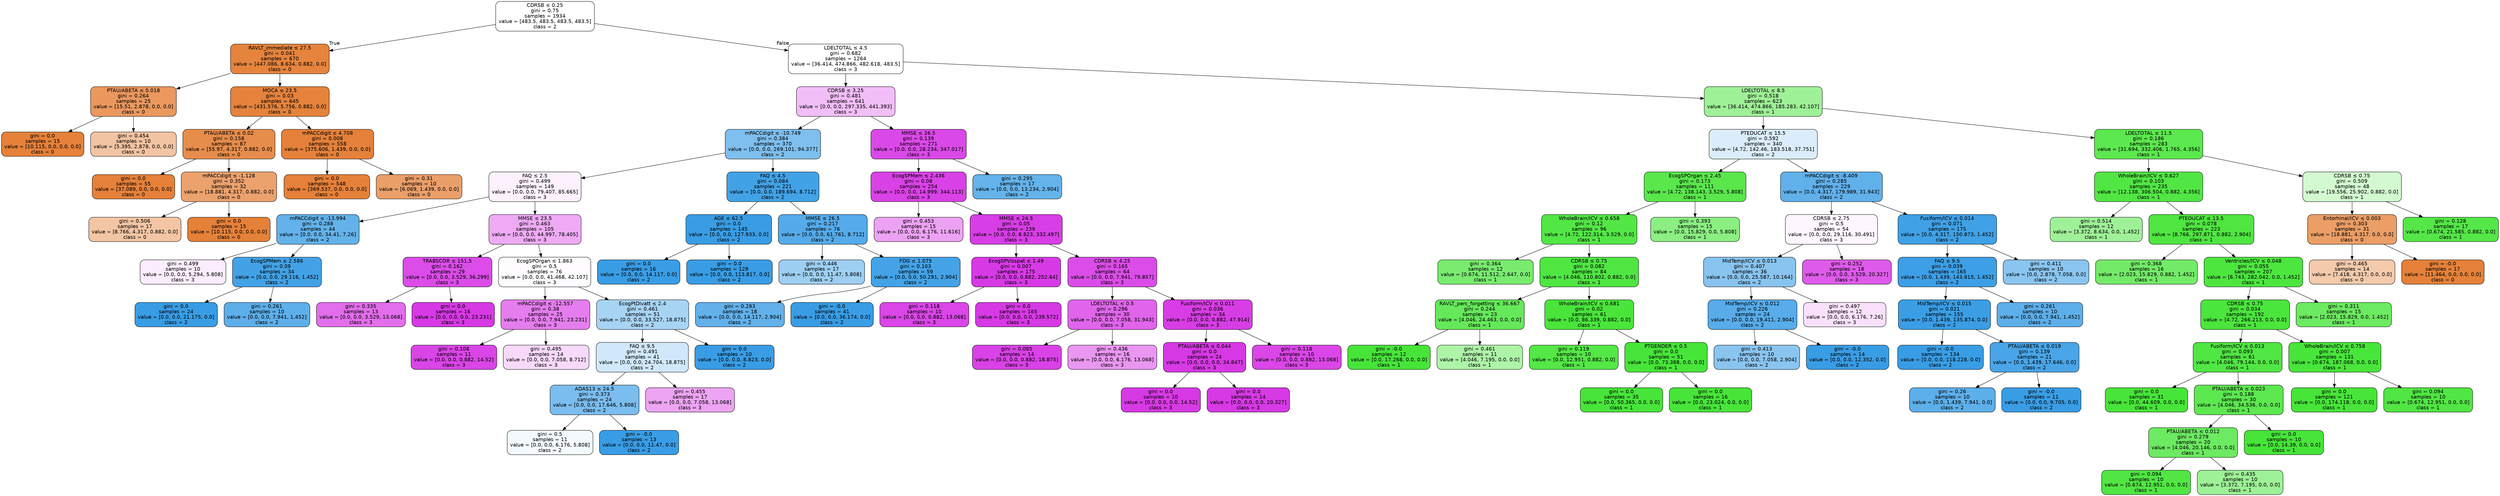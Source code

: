 digraph Tree {
node [shape=box, style="filled, rounded", color="black", fontname="helvetica"] ;
edge [fontname="helvetica"] ;
0 [label=<CDRSB &le; 0.25<br/>gini = 0.75<br/>samples = 1934<br/>value = [483.5, 483.5, 483.5, 483.5]<br/>class = 2>, fillcolor="#ffffff"] ;
1 [label=<RAVLT_immediate &le; 27.5<br/>gini = 0.041<br/>samples = 670<br/>value = [447.086, 8.634, 0.882, 0.0]<br/>class = 0>, fillcolor="#e6843d"] ;
0 -> 1 [labeldistance=2.5, labelangle=45, headlabel="True"] ;
2 [label=<PTAU/ABETA &le; 0.018<br/>gini = 0.264<br/>samples = 25<br/>value = [15.51, 2.878, 0.0, 0.0]<br/>class = 0>, fillcolor="#ea985e"] ;
1 -> 2 ;
3 [label=<gini = 0.0<br/>samples = 15<br/>value = [10.115, 0.0, 0.0, 0.0]<br/>class = 0>, fillcolor="#e58139"] ;
2 -> 3 ;
4 [label=<gini = 0.454<br/>samples = 10<br/>value = [5.395, 2.878, 0.0, 0.0]<br/>class = 0>, fillcolor="#f3c4a3"] ;
2 -> 4 ;
5 [label=<MOCA &le; 23.5<br/>gini = 0.03<br/>samples = 645<br/>value = [431.576, 5.756, 0.882, 0.0]<br/>class = 0>, fillcolor="#e5833c"] ;
1 -> 5 ;
6 [label=<PTAU/ABETA &le; 0.02<br/>gini = 0.158<br/>samples = 87<br/>value = [55.97, 4.317, 0.882, 0.0]<br/>class = 0>, fillcolor="#e78d4b"] ;
5 -> 6 ;
7 [label=<gini = 0.0<br/>samples = 55<br/>value = [37.089, 0.0, 0.0, 0.0]<br/>class = 0>, fillcolor="#e58139"] ;
6 -> 7 ;
8 [label=<mPACCdigit &le; -1.128<br/>gini = 0.352<br/>samples = 32<br/>value = [18.881, 4.317, 0.882, 0.0]<br/>class = 0>, fillcolor="#eca26d"] ;
6 -> 8 ;
9 [label=<gini = 0.506<br/>samples = 17<br/>value = [8.766, 4.317, 0.882, 0.0]<br/>class = 0>, fillcolor="#f3c5a4"] ;
8 -> 9 ;
10 [label=<gini = 0.0<br/>samples = 15<br/>value = [10.115, 0.0, 0.0, 0.0]<br/>class = 0>, fillcolor="#e58139"] ;
8 -> 10 ;
11 [label=<mPACCdigit &le; 4.708<br/>gini = 0.008<br/>samples = 558<br/>value = [375.606, 1.439, 0.0, 0.0]<br/>class = 0>, fillcolor="#e5813a"] ;
5 -> 11 ;
12 [label=<gini = 0.0<br/>samples = 548<br/>value = [369.537, 0.0, 0.0, 0.0]<br/>class = 0>, fillcolor="#e58139"] ;
11 -> 12 ;
13 [label=<gini = 0.31<br/>samples = 10<br/>value = [6.069, 1.439, 0.0, 0.0]<br/>class = 0>, fillcolor="#eb9f68"] ;
11 -> 13 ;
14 [label=<LDELTOTAL &le; 4.5<br/>gini = 0.682<br/>samples = 1264<br/>value = [36.414, 474.866, 482.618, 483.5]<br/>class = 3>, fillcolor="#ffffff"] ;
0 -> 14 [labeldistance=2.5, labelangle=-45, headlabel="False"] ;
15 [label=<CDRSB &le; 3.25<br/>gini = 0.481<br/>samples = 641<br/>value = [0.0, 0.0, 297.335, 441.393]<br/>class = 3>, fillcolor="#f2bef7"] ;
14 -> 15 ;
16 [label=<mPACCdigit &le; -10.749<br/>gini = 0.384<br/>samples = 370<br/>value = [0.0, 0.0, 269.101, 94.377]<br/>class = 2>, fillcolor="#7ebfee"] ;
15 -> 16 ;
17 [label=<FAQ &le; 2.5<br/>gini = 0.499<br/>samples = 149<br/>value = [0.0, 0.0, 79.407, 85.665]<br/>class = 3>, fillcolor="#fcf1fd"] ;
16 -> 17 ;
18 [label=<mPACCdigit &le; -13.994<br/>gini = 0.288<br/>samples = 44<br/>value = [0.0, 0.0, 34.41, 7.26]<br/>class = 2>, fillcolor="#63b2ea"] ;
17 -> 18 ;
19 [label=<gini = 0.499<br/>samples = 10<br/>value = [0.0, 0.0, 5.294, 5.808]<br/>class = 3>, fillcolor="#fbedfd"] ;
18 -> 19 ;
20 [label=<EcogSPMem &le; 2.586<br/>gini = 0.09<br/>samples = 34<br/>value = [0.0, 0.0, 29.116, 1.452]<br/>class = 2>, fillcolor="#43a2e6"] ;
18 -> 20 ;
21 [label=<gini = 0.0<br/>samples = 24<br/>value = [0.0, 0.0, 21.175, 0.0]<br/>class = 2>, fillcolor="#399de5"] ;
20 -> 21 ;
22 [label=<gini = 0.261<br/>samples = 10<br/>value = [0.0, 0.0, 7.941, 1.452]<br/>class = 2>, fillcolor="#5dafea"] ;
20 -> 22 ;
23 [label=<MMSE &le; 23.5<br/>gini = 0.463<br/>samples = 105<br/>value = [0.0, 0.0, 44.997, 78.405]<br/>class = 3>, fillcolor="#eeabf4"] ;
17 -> 23 ;
24 [label=<TRABSCOR &le; 151.5<br/>gini = 0.162<br/>samples = 29<br/>value = [0.0, 0.0, 3.529, 36.299]<br/>class = 3>, fillcolor="#db4ce8"] ;
23 -> 24 ;
25 [label=<gini = 0.335<br/>samples = 13<br/>value = [0.0, 0.0, 3.529, 13.068]<br/>class = 3>, fillcolor="#e26eec"] ;
24 -> 25 ;
26 [label=<gini = 0.0<br/>samples = 16<br/>value = [0.0, 0.0, 0.0, 23.231]<br/>class = 3>, fillcolor="#d739e5"] ;
24 -> 26 ;
27 [label=<EcogSPOrgan &le; 1.863<br/>gini = 0.5<br/>samples = 76<br/>value = [0.0, 0.0, 41.468, 42.107]<br/>class = 3>, fillcolor="#fefcff"] ;
23 -> 27 ;
28 [label=<mPACCdigit &le; -12.557<br/>gini = 0.38<br/>samples = 25<br/>value = [0.0, 0.0, 7.941, 23.231]<br/>class = 3>, fillcolor="#e57dee"] ;
27 -> 28 ;
29 [label=<gini = 0.108<br/>samples = 11<br/>value = [0.0, 0.0, 0.882, 14.52]<br/>class = 3>, fillcolor="#d945e7"] ;
28 -> 29 ;
30 [label=<gini = 0.495<br/>samples = 14<br/>value = [0.0, 0.0, 7.058, 8.712]<br/>class = 3>, fillcolor="#f7d9fa"] ;
28 -> 30 ;
31 [label=<EcogPtDivatt &le; 2.4<br/>gini = 0.461<br/>samples = 51<br/>value = [0.0, 0.0, 33.527, 18.875]<br/>class = 2>, fillcolor="#a8d4f4"] ;
27 -> 31 ;
32 [label=<FAQ &le; 9.5<br/>gini = 0.491<br/>samples = 41<br/>value = [0.0, 0.0, 24.704, 18.875]<br/>class = 2>, fillcolor="#d0e8f9"] ;
31 -> 32 ;
33 [label=<ADAS13 &le; 24.5<br/>gini = 0.373<br/>samples = 24<br/>value = [0.0, 0.0, 17.646, 5.808]<br/>class = 2>, fillcolor="#7abdee"] ;
32 -> 33 ;
34 [label=<gini = 0.5<br/>samples = 11<br/>value = [0.0, 0.0, 6.176, 5.808]<br/>class = 2>, fillcolor="#f3f9fd"] ;
33 -> 34 ;
35 [label=<gini = -0.0<br/>samples = 13<br/>value = [0.0, 0.0, 11.47, 0.0]<br/>class = 2>, fillcolor="#399de5"] ;
33 -> 35 ;
36 [label=<gini = 0.455<br/>samples = 17<br/>value = [0.0, 0.0, 7.058, 13.068]<br/>class = 3>, fillcolor="#eda4f3"] ;
32 -> 36 ;
37 [label=<gini = 0.0<br/>samples = 10<br/>value = [0.0, 0.0, 8.823, 0.0]<br/>class = 2>, fillcolor="#399de5"] ;
31 -> 37 ;
38 [label=<FAQ &le; 4.5<br/>gini = 0.084<br/>samples = 221<br/>value = [0.0, 0.0, 189.694, 8.712]<br/>class = 2>, fillcolor="#42a2e6"] ;
16 -> 38 ;
39 [label=<AGE &le; 62.5<br/>gini = 0.0<br/>samples = 145<br/>value = [0.0, 0.0, 127.933, 0.0]<br/>class = 2>, fillcolor="#399de5"] ;
38 -> 39 ;
40 [label=<gini = 0.0<br/>samples = 16<br/>value = [0.0, 0.0, 14.117, 0.0]<br/>class = 2>, fillcolor="#399de5"] ;
39 -> 40 ;
41 [label=<gini = 0.0<br/>samples = 129<br/>value = [0.0, 0.0, 113.817, 0.0]<br/>class = 2>, fillcolor="#399de5"] ;
39 -> 41 ;
42 [label=<MMSE &le; 26.5<br/>gini = 0.217<br/>samples = 76<br/>value = [0.0, 0.0, 61.761, 8.712]<br/>class = 2>, fillcolor="#55abe9"] ;
38 -> 42 ;
43 [label=<gini = 0.446<br/>samples = 17<br/>value = [0.0, 0.0, 11.47, 5.808]<br/>class = 2>, fillcolor="#9dcff2"] ;
42 -> 43 ;
44 [label=<FDG &le; 1.075<br/>gini = 0.103<br/>samples = 59<br/>value = [0.0, 0.0, 50.291, 2.904]<br/>class = 2>, fillcolor="#44a3e7"] ;
42 -> 44 ;
45 [label=<gini = 0.283<br/>samples = 18<br/>value = [0.0, 0.0, 14.117, 2.904]<br/>class = 2>, fillcolor="#62b1ea"] ;
44 -> 45 ;
46 [label=<gini = -0.0<br/>samples = 41<br/>value = [0.0, 0.0, 36.174, 0.0]<br/>class = 2>, fillcolor="#399de5"] ;
44 -> 46 ;
47 [label=<MMSE &le; 26.5<br/>gini = 0.139<br/>samples = 271<br/>value = [0.0, 0.0, 28.234, 347.017]<br/>class = 3>, fillcolor="#da49e7"] ;
15 -> 47 ;
48 [label=<EcogSPMem &le; 2.436<br/>gini = 0.08<br/>samples = 254<br/>value = [0.0, 0.0, 14.999, 344.113]<br/>class = 3>, fillcolor="#d942e6"] ;
47 -> 48 ;
49 [label=<gini = 0.453<br/>samples = 15<br/>value = [0.0, 0.0, 6.176, 11.616]<br/>class = 3>, fillcolor="#eca2f3"] ;
48 -> 49 ;
50 [label=<MMSE &le; 24.5<br/>gini = 0.05<br/>samples = 239<br/>value = [0.0, 0.0, 8.823, 332.497]<br/>class = 3>, fillcolor="#d83ee6"] ;
48 -> 50 ;
51 [label=<EcogSPVisspat &le; 1.49<br/>gini = 0.007<br/>samples = 175<br/>value = [0.0, 0.0, 0.882, 252.64]<br/>class = 3>, fillcolor="#d73ae5"] ;
50 -> 51 ;
52 [label=<gini = 0.118<br/>samples = 10<br/>value = [0.0, 0.0, 0.882, 13.068]<br/>class = 3>, fillcolor="#da46e7"] ;
51 -> 52 ;
53 [label=<gini = 0.0<br/>samples = 165<br/>value = [0.0, 0.0, 0.0, 239.572]<br/>class = 3>, fillcolor="#d739e5"] ;
51 -> 53 ;
54 [label=<CDRSB &le; 4.25<br/>gini = 0.165<br/>samples = 64<br/>value = [0.0, 0.0, 7.941, 79.857]<br/>class = 3>, fillcolor="#db4de8"] ;
50 -> 54 ;
55 [label=<LDELTOTAL &le; 0.5<br/>gini = 0.296<br/>samples = 30<br/>value = [0.0, 0.0, 7.058, 31.943]<br/>class = 3>, fillcolor="#e065eb"] ;
54 -> 55 ;
56 [label=<gini = 0.085<br/>samples = 14<br/>value = [0.0, 0.0, 0.882, 18.875]<br/>class = 3>, fillcolor="#d942e6"] ;
55 -> 56 ;
57 [label=<gini = 0.436<br/>samples = 16<br/>value = [0.0, 0.0, 6.176, 13.068]<br/>class = 3>, fillcolor="#ea97f1"] ;
55 -> 57 ;
58 [label=<Fusiform/ICV &le; 0.011<br/>gini = 0.036<br/>samples = 34<br/>value = [0.0, 0.0, 0.882, 47.914]<br/>class = 3>, fillcolor="#d83de5"] ;
54 -> 58 ;
59 [label=<PTAU/ABETA &le; 0.044<br/>gini = 0.0<br/>samples = 24<br/>value = [0.0, 0.0, 0.0, 34.847]<br/>class = 3>, fillcolor="#d739e5"] ;
58 -> 59 ;
60 [label=<gini = 0.0<br/>samples = 10<br/>value = [0.0, 0.0, 0.0, 14.52]<br/>class = 3>, fillcolor="#d739e5"] ;
59 -> 60 ;
61 [label=<gini = 0.0<br/>samples = 14<br/>value = [0.0, 0.0, 0.0, 20.327]<br/>class = 3>, fillcolor="#d739e5"] ;
59 -> 61 ;
62 [label=<gini = 0.118<br/>samples = 10<br/>value = [0.0, 0.0, 0.882, 13.068]<br/>class = 3>, fillcolor="#da46e7"] ;
58 -> 62 ;
63 [label=<gini = 0.295<br/>samples = 17<br/>value = [0.0, 0.0, 13.234, 2.904]<br/>class = 2>, fillcolor="#64b3eb"] ;
47 -> 63 ;
64 [label=<LDELTOTAL &le; 8.5<br/>gini = 0.518<br/>samples = 623<br/>value = [36.414, 474.866, 185.283, 42.107]<br/>class = 1>, fillcolor="#9ff197"] ;
14 -> 64 ;
65 [label=<PTEDUCAT &le; 15.5<br/>gini = 0.592<br/>samples = 340<br/>value = [4.72, 142.46, 183.518, 37.751]<br/>class = 2>, fillcolor="#dbedfa"] ;
64 -> 65 ;
66 [label=<EcogSPOrgan &le; 2.45<br/>gini = 0.173<br/>samples = 111<br/>value = [4.72, 138.143, 3.529, 5.808]<br/>class = 1>, fillcolor="#59e74c"] ;
65 -> 66 ;
67 [label=<WholeBrain/ICV &le; 0.658<br/>gini = 0.12<br/>samples = 96<br/>value = [4.72, 122.314, 3.529, 0.0]<br/>class = 1>, fillcolor="#53e746"] ;
66 -> 67 ;
68 [label=<gini = 0.364<br/>samples = 12<br/>value = [0.674, 11.512, 2.647, 0.0]<br/>class = 1>, fillcolor="#79ec6f"] ;
67 -> 68 ;
69 [label=<CDRSB &le; 0.75<br/>gini = 0.082<br/>samples = 84<br/>value = [4.046, 110.802, 0.882, 0.0]<br/>class = 1>, fillcolor="#4fe642"] ;
67 -> 69 ;
70 [label=<RAVLT_perc_forgetting &le; 36.667<br/>gini = 0.244<br/>samples = 23<br/>value = [4.046, 24.463, 0.0, 0.0]<br/>class = 1>, fillcolor="#65e95a"] ;
69 -> 70 ;
71 [label=<gini = -0.0<br/>samples = 12<br/>value = [0.0, 17.268, 0.0, 0.0]<br/>class = 1>, fillcolor="#47e539"] ;
70 -> 71 ;
72 [label=<gini = 0.461<br/>samples = 11<br/>value = [4.046, 7.195, 0.0, 0.0]<br/>class = 1>, fillcolor="#aef4a8"] ;
70 -> 72 ;
73 [label=<WholeBrain/ICV &le; 0.681<br/>gini = 0.02<br/>samples = 61<br/>value = [0.0, 86.339, 0.882, 0.0]<br/>class = 1>, fillcolor="#49e53b"] ;
69 -> 73 ;
74 [label=<gini = 0.119<br/>samples = 10<br/>value = [0.0, 12.951, 0.882, 0.0]<br/>class = 1>, fillcolor="#54e746"] ;
73 -> 74 ;
75 [label=<PTGENDER &le; 0.5<br/>gini = 0.0<br/>samples = 51<br/>value = [0.0, 73.388, 0.0, 0.0]<br/>class = 1>, fillcolor="#47e539"] ;
73 -> 75 ;
76 [label=<gini = 0.0<br/>samples = 35<br/>value = [0.0, 50.365, 0.0, 0.0]<br/>class = 1>, fillcolor="#47e539"] ;
75 -> 76 ;
77 [label=<gini = 0.0<br/>samples = 16<br/>value = [0.0, 23.024, 0.0, 0.0]<br/>class = 1>, fillcolor="#47e539"] ;
75 -> 77 ;
78 [label=<gini = 0.393<br/>samples = 15<br/>value = [0.0, 15.829, 0.0, 5.808]<br/>class = 1>, fillcolor="#8bef82"] ;
66 -> 78 ;
79 [label=<mPACCdigit &le; -8.409<br/>gini = 0.285<br/>samples = 229<br/>value = [0.0, 4.317, 179.989, 31.943]<br/>class = 2>, fillcolor="#60b0ea"] ;
65 -> 79 ;
80 [label=<CDRSB &le; 2.75<br/>gini = 0.5<br/>samples = 54<br/>value = [0.0, 0.0, 29.116, 30.491]<br/>class = 3>, fillcolor="#fdf6fe"] ;
79 -> 80 ;
81 [label=<MidTemp/ICV &le; 0.013<br/>gini = 0.407<br/>samples = 36<br/>value = [0.0, 0.0, 25.587, 10.164]<br/>class = 2>, fillcolor="#88c4ef"] ;
80 -> 81 ;
82 [label=<MidTemp/ICV &le; 0.012<br/>gini = 0.226<br/>samples = 24<br/>value = [0.0, 0.0, 19.411, 2.904]<br/>class = 2>, fillcolor="#57ace9"] ;
81 -> 82 ;
83 [label=<gini = 0.413<br/>samples = 10<br/>value = [0.0, 0.0, 7.058, 2.904]<br/>class = 2>, fillcolor="#8ac5f0"] ;
82 -> 83 ;
84 [label=<gini = -0.0<br/>samples = 14<br/>value = [0.0, 0.0, 12.352, 0.0]<br/>class = 2>, fillcolor="#399de5"] ;
82 -> 84 ;
85 [label=<gini = 0.497<br/>samples = 12<br/>value = [0.0, 0.0, 6.176, 7.26]<br/>class = 3>, fillcolor="#f9e1fb"] ;
81 -> 85 ;
86 [label=<gini = 0.252<br/>samples = 18<br/>value = [0.0, 0.0, 3.529, 20.327]<br/>class = 3>, fillcolor="#de5bea"] ;
80 -> 86 ;
87 [label=<Fusiform/ICV &le; 0.014<br/>gini = 0.071<br/>samples = 175<br/>value = [0.0, 4.317, 150.873, 1.452]<br/>class = 2>, fillcolor="#40a1e6"] ;
79 -> 87 ;
88 [label=<FAQ &le; 9.5<br/>gini = 0.039<br/>samples = 165<br/>value = [0.0, 1.439, 143.815, 1.452]<br/>class = 2>, fillcolor="#3d9fe6"] ;
87 -> 88 ;
89 [label=<MidTemp/ICV &le; 0.015<br/>gini = 0.021<br/>samples = 155<br/>value = [0.0, 1.439, 135.874, 0.0]<br/>class = 2>, fillcolor="#3b9ee5"] ;
88 -> 89 ;
90 [label=<gini = -0.0<br/>samples = 134<br/>value = [0.0, 0.0, 118.228, 0.0]<br/>class = 2>, fillcolor="#399de5"] ;
89 -> 90 ;
91 [label=<PTAU/ABETA &le; 0.019<br/>gini = 0.139<br/>samples = 21<br/>value = [0.0, 1.439, 17.646, 0.0]<br/>class = 2>, fillcolor="#49a5e7"] ;
89 -> 91 ;
92 [label=<gini = 0.26<br/>samples = 10<br/>value = [0.0, 1.439, 7.941, 0.0]<br/>class = 2>, fillcolor="#5dafea"] ;
91 -> 92 ;
93 [label=<gini = -0.0<br/>samples = 11<br/>value = [0.0, 0.0, 9.705, 0.0]<br/>class = 2>, fillcolor="#399de5"] ;
91 -> 93 ;
94 [label=<gini = 0.261<br/>samples = 10<br/>value = [0.0, 0.0, 7.941, 1.452]<br/>class = 2>, fillcolor="#5dafea"] ;
88 -> 94 ;
95 [label=<gini = 0.411<br/>samples = 10<br/>value = [0.0, 2.878, 7.058, 0.0]<br/>class = 2>, fillcolor="#8ac5f0"] ;
87 -> 95 ;
96 [label=<LDELTOTAL &le; 11.5<br/>gini = 0.186<br/>samples = 283<br/>value = [31.694, 332.406, 1.765, 4.356]<br/>class = 1>, fillcolor="#5ce84f"] ;
64 -> 96 ;
97 [label=<WholeBrain/ICV &le; 0.627<br/>gini = 0.103<br/>samples = 235<br/>value = [12.138, 306.504, 0.882, 4.356]<br/>class = 1>, fillcolor="#51e644"] ;
96 -> 97 ;
98 [label=<gini = 0.514<br/>samples = 12<br/>value = [3.372, 8.634, 0.0, 1.452]<br/>class = 1>, fillcolor="#9ff198"] ;
97 -> 98 ;
99 [label=<PTEDUCAT &le; 13.5<br/>gini = 0.078<br/>samples = 223<br/>value = [8.766, 297.871, 0.882, 2.904]<br/>class = 1>, fillcolor="#4fe641"] ;
97 -> 99 ;
100 [label=<gini = 0.368<br/>samples = 16<br/>value = [2.023, 15.829, 0.882, 1.452]<br/>class = 1>, fillcolor="#73eb68"] ;
99 -> 100 ;
101 [label=<Ventricles/ICV &le; 0.048<br/>gini = 0.055<br/>samples = 207<br/>value = [6.743, 282.042, 0.0, 1.452]<br/>class = 1>, fillcolor="#4ce63f"] ;
99 -> 101 ;
102 [label=<CDRSB &le; 0.75<br/>gini = 0.034<br/>samples = 192<br/>value = [4.72, 266.213, 0.0, 0.0]<br/>class = 1>, fillcolor="#4ae53d"] ;
101 -> 102 ;
103 [label=<Fusiform/ICV &le; 0.013<br/>gini = 0.093<br/>samples = 61<br/>value = [4.046, 79.144, 0.0, 0.0]<br/>class = 1>, fillcolor="#50e643"] ;
102 -> 103 ;
104 [label=<gini = 0.0<br/>samples = 31<br/>value = [0.0, 44.609, 0.0, 0.0]<br/>class = 1>, fillcolor="#47e539"] ;
103 -> 104 ;
105 [label=<PTAU/ABETA &le; 0.023<br/>gini = 0.188<br/>samples = 30<br/>value = [4.046, 34.536, 0.0, 0.0]<br/>class = 1>, fillcolor="#5de850"] ;
103 -> 105 ;
106 [label=<PTAU/ABETA &le; 0.012<br/>gini = 0.279<br/>samples = 20<br/>value = [4.046, 20.146, 0.0, 0.0]<br/>class = 1>, fillcolor="#6cea61"] ;
105 -> 106 ;
107 [label=<gini = 0.094<br/>samples = 10<br/>value = [0.674, 12.951, 0.0, 0.0]<br/>class = 1>, fillcolor="#51e643"] ;
106 -> 107 ;
108 [label=<gini = 0.435<br/>samples = 10<br/>value = [3.372, 7.195, 0.0, 0.0]<br/>class = 1>, fillcolor="#9df196"] ;
106 -> 108 ;
109 [label=<gini = 0.0<br/>samples = 10<br/>value = [0.0, 14.39, 0.0, 0.0]<br/>class = 1>, fillcolor="#47e539"] ;
105 -> 109 ;
110 [label=<WholeBrain/ICV &le; 0.758<br/>gini = 0.007<br/>samples = 131<br/>value = [0.674, 187.068, 0.0, 0.0]<br/>class = 1>, fillcolor="#48e53a"] ;
102 -> 110 ;
111 [label=<gini = 0.0<br/>samples = 121<br/>value = [0.0, 174.118, 0.0, 0.0]<br/>class = 1>, fillcolor="#47e539"] ;
110 -> 111 ;
112 [label=<gini = 0.094<br/>samples = 10<br/>value = [0.674, 12.951, 0.0, 0.0]<br/>class = 1>, fillcolor="#51e643"] ;
110 -> 112 ;
113 [label=<gini = 0.311<br/>samples = 15<br/>value = [2.023, 15.829, 0.0, 1.452]<br/>class = 1>, fillcolor="#6cea61"] ;
101 -> 113 ;
114 [label=<CDRSB &le; 0.75<br/>gini = 0.509<br/>samples = 48<br/>value = [19.556, 25.902, 0.882, 0.0]<br/>class = 1>, fillcolor="#d3f9d0"] ;
96 -> 114 ;
115 [label=<Entorhinal/ICV &le; 0.003<br/>gini = 0.303<br/>samples = 31<br/>value = [18.881, 4.317, 0.0, 0.0]<br/>class = 0>, fillcolor="#eb9e66"] ;
114 -> 115 ;
116 [label=<gini = 0.465<br/>samples = 14<br/>value = [7.418, 4.317, 0.0, 0.0]<br/>class = 0>, fillcolor="#f4caac"] ;
115 -> 116 ;
117 [label=<gini = -0.0<br/>samples = 17<br/>value = [11.464, 0.0, 0.0, 0.0]<br/>class = 0>, fillcolor="#e58139"] ;
115 -> 117 ;
118 [label=<gini = 0.128<br/>samples = 17<br/>value = [0.674, 21.585, 0.882, 0.0]<br/>class = 1>, fillcolor="#54e747"] ;
114 -> 118 ;
}
